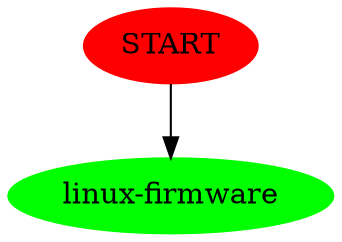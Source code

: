 digraph G { START [color=red, style=filled];
node [style=filled, color=green];
 "START" -> "linux-firmware";
}

